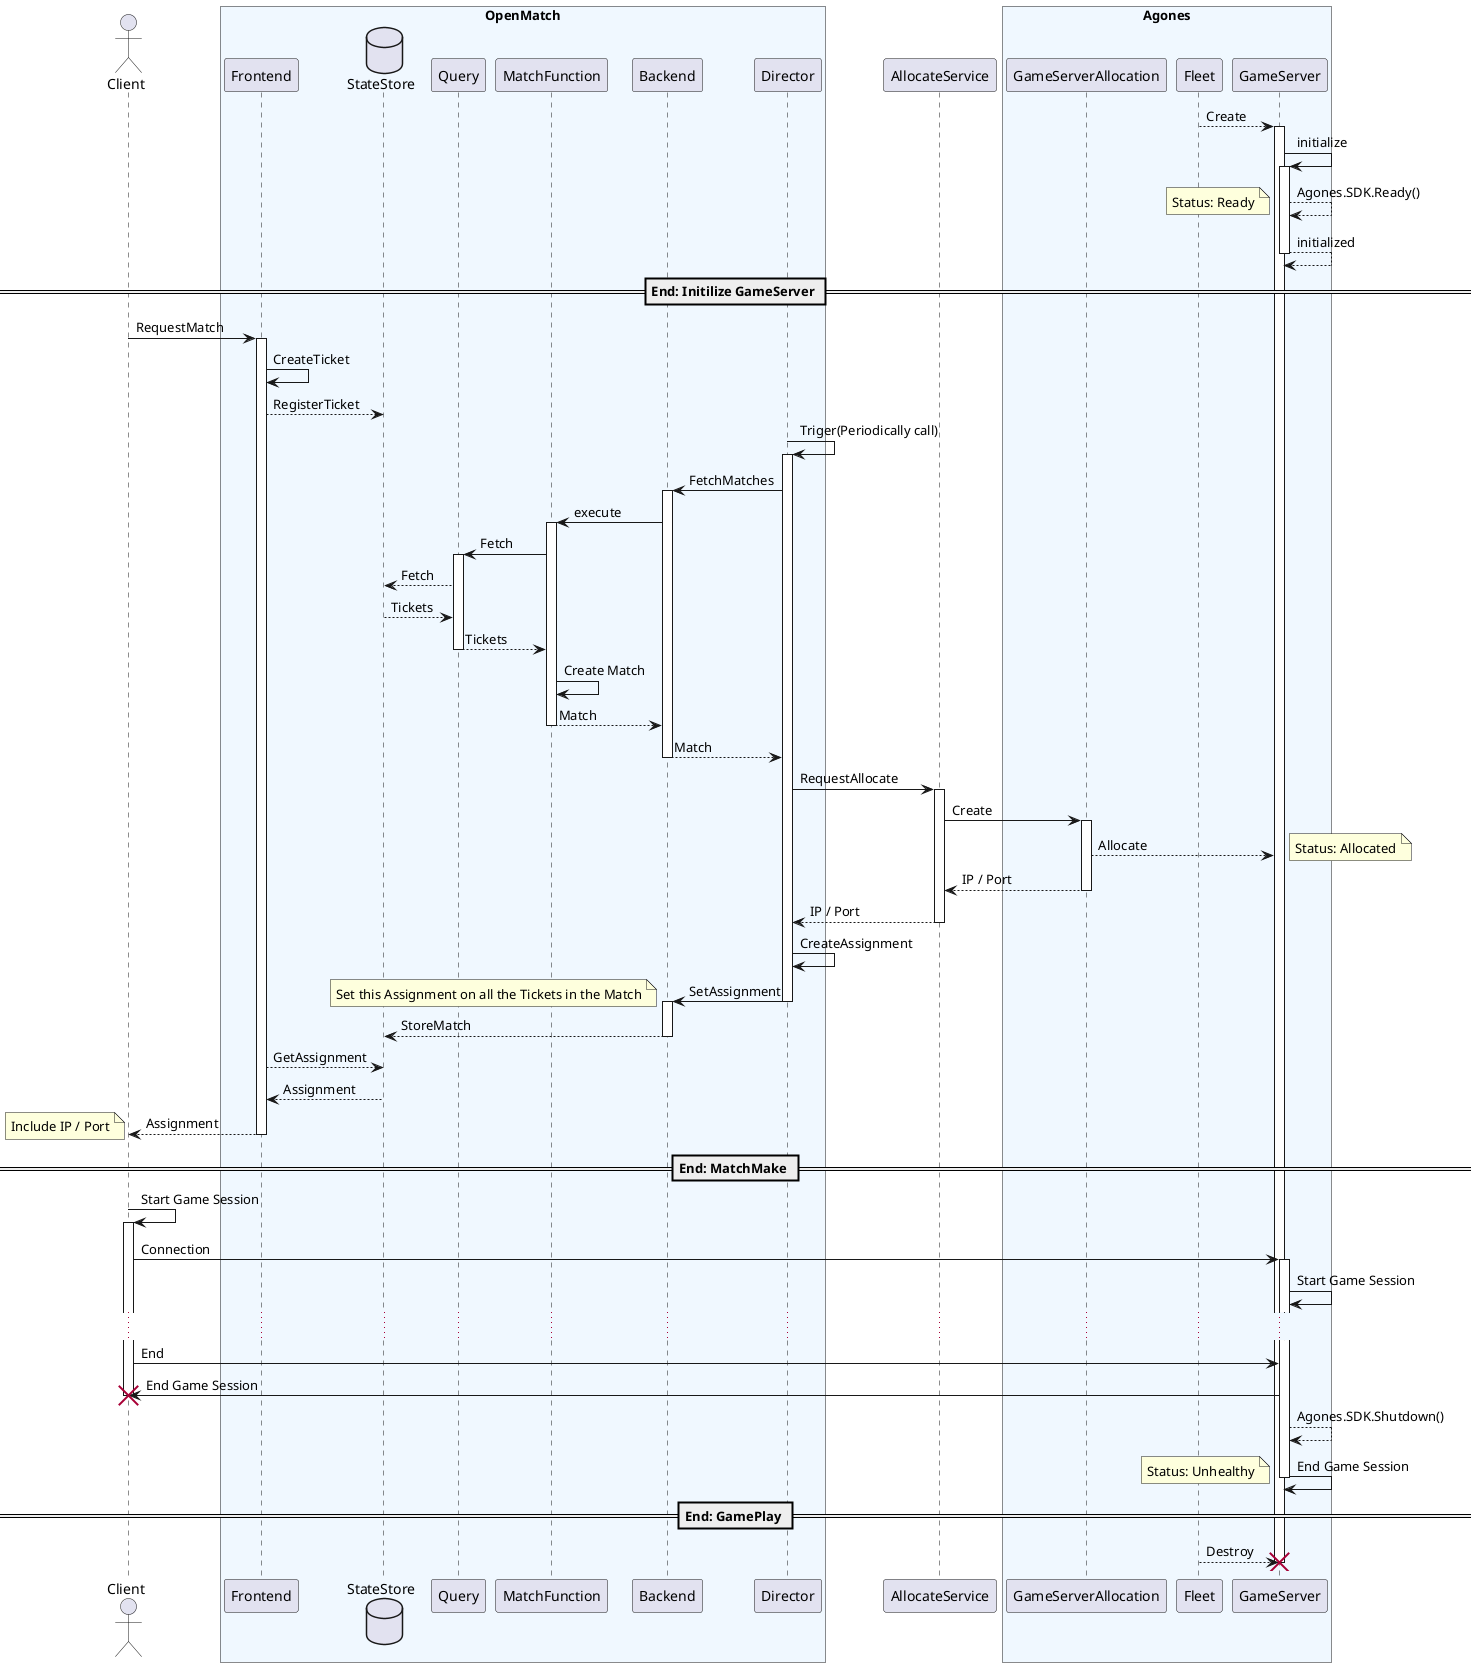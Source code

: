 @startuml

actor Client
box "OpenMatch" #f0f8ff
    participant Frontend
    database StateStore
    participant Query
    participant MatchFunction
    participant Backend
    participant Director
end box
participant AllocateService
box "Agones" #f0f8ff
    participant GameServerAllocation
    participant Fleet
    participant GameServer
end box

Fleet --> GameServer: Create
activate GameServer
GameServer -> GameServer: initialize
activate GameServer
GameServer --> GameServer: Agones.SDK.Ready()
note left : Status: Ready
return initialized

== End: Initilize GameServer ==

Client -> Frontend: RequestMatch
activate Frontend
Frontend -> Frontend: CreateTicket
Frontend --> StateStore: RegisterTicket

Director -> Director: Triger(Periodically call)
activate Director
Director -> Backend: FetchMatches
activate Backend
Backend -> MatchFunction: execute
activate MatchFunction
MatchFunction -> Query: Fetch
activate Query
Query --> StateStore: Fetch
StateStore --> Query: Tickets
return Tickets
MatchFunction -> MatchFunction: Create Match
return Match
return Match

Director -> AllocateService: RequestAllocate
activate AllocateService
AllocateService -> GameServerAllocation: Create
activate GameServerAllocation
GameServerAllocation --> GameServer: Allocate
note right : Status: Allocated
return IP / Port
return IP / Port

Director -> Director: CreateAssignment
Director -> Backend: SetAssignment
deactivate Director
activate Backend
note left: Set this Assignment on all the Tickets in the Match
Backend --> StateStore: StoreMatch
deactivate Backend
Frontend --> StateStore: GetAssignment
StateStore --> Frontend: Assignment
return Assignment
note left: Include IP / Port

== End: MatchMake ==

Client -> Client: Start Game Session
activate Client
Client -> GameServer: Connection
activate GameServer
GameServer -> GameServer: Start Game Session

...

Client -> GameServer: End
GameServer -> Client: End Game Session
destroy Client
deactivate Client
deactivate Client
GameServer --> GameServer: Agones.SDK.Shutdown()
GameServer -> GameServer: End Game Session
note left: Status: Unhealthy
deactivate GameServer

== End: GamePlay ==

Fleet --> GameServer: Destroy
destroy GameServer

@enduml